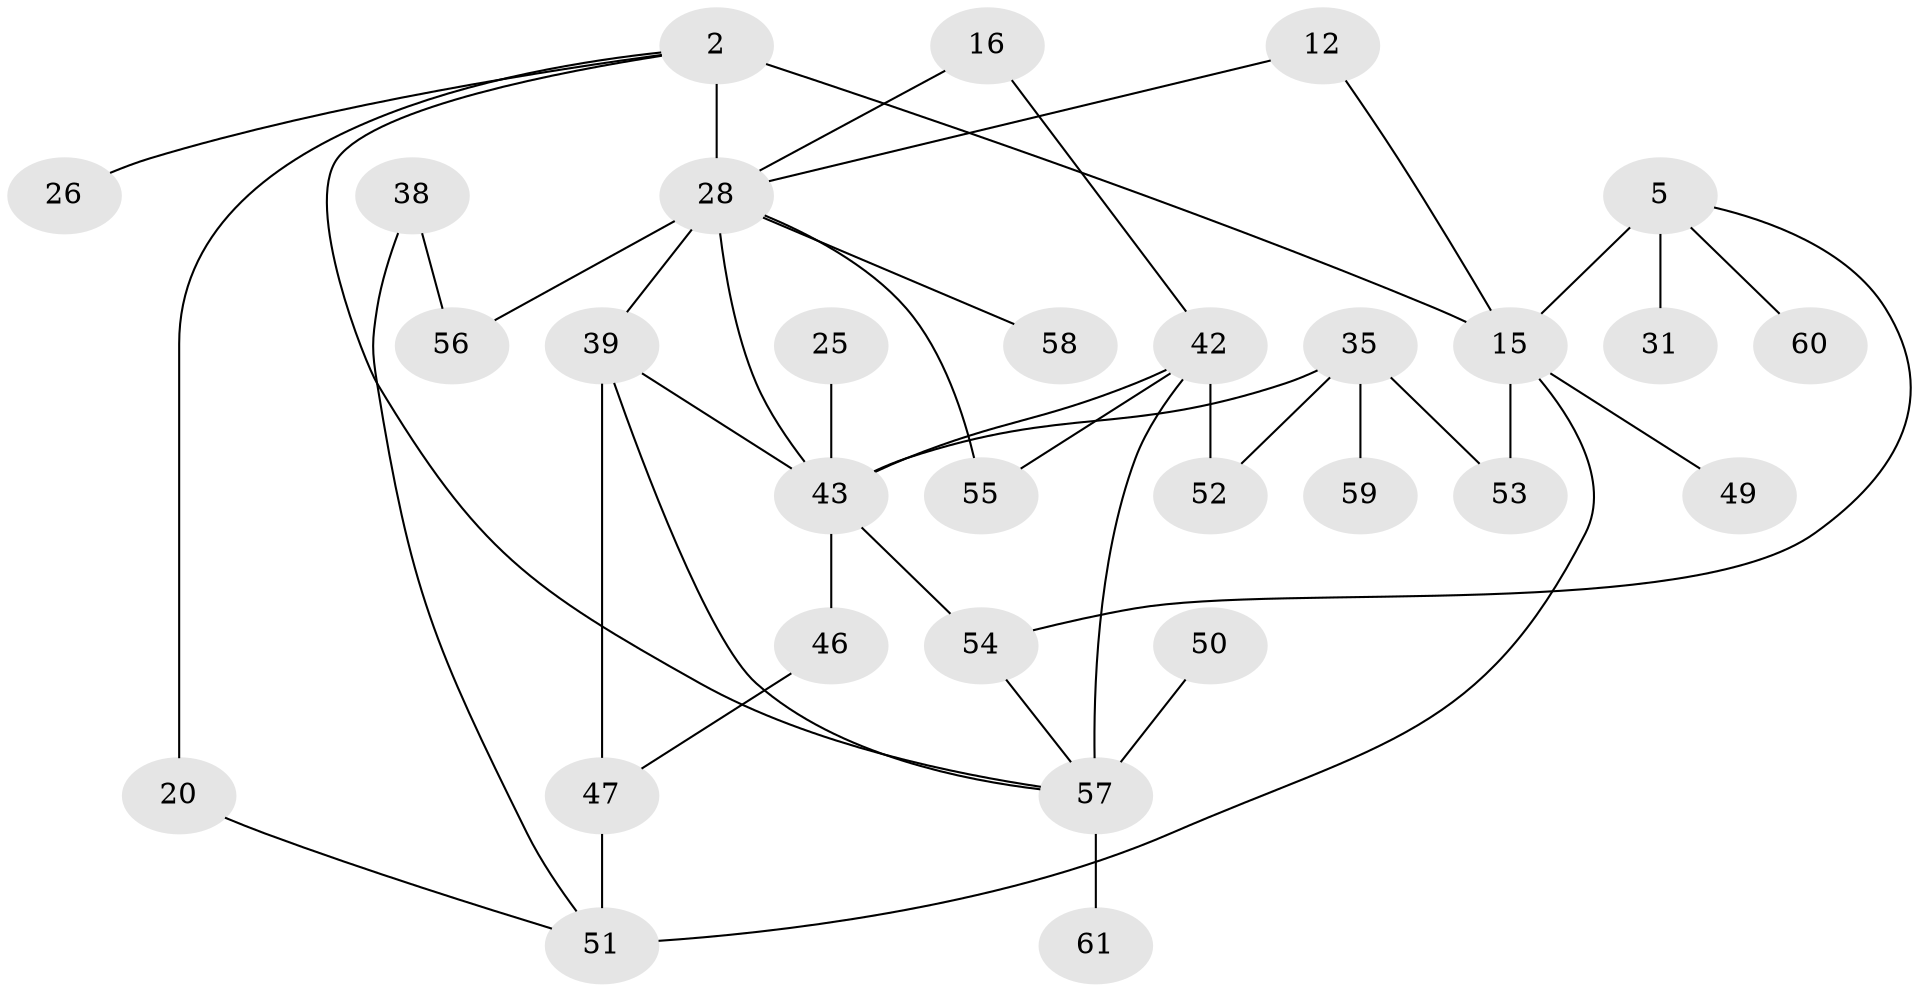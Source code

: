 // original degree distribution, {5: 0.11475409836065574, 11: 0.01639344262295082, 4: 0.16393442622950818, 2: 0.32786885245901637, 3: 0.16393442622950818, 6: 0.01639344262295082, 7: 0.01639344262295082, 1: 0.18032786885245902}
// Generated by graph-tools (version 1.1) at 2025/44/03/04/25 21:44:47]
// undirected, 30 vertices, 43 edges
graph export_dot {
graph [start="1"]
  node [color=gray90,style=filled];
  2;
  5;
  12;
  15 [super="+4"];
  16;
  20;
  25;
  26 [super="+18"];
  28 [super="+14+8"];
  31 [super="+19"];
  35 [super="+21+23"];
  38;
  39;
  42 [super="+32+34+37+11"];
  43 [super="+33"];
  46 [super="+30"];
  47 [super="+44+22"];
  49;
  50;
  51 [super="+13"];
  52;
  53 [super="+24"];
  54 [super="+40"];
  55;
  56;
  57 [super="+41+48"];
  58;
  59;
  60;
  61;
  2 -- 28 [weight=5];
  2 -- 20;
  2 -- 15 [weight=2];
  2 -- 57 [weight=2];
  2 -- 26;
  5 -- 60;
  5 -- 15 [weight=2];
  5 -- 54;
  5 -- 31;
  12 -- 15;
  12 -- 28;
  15 -- 49;
  15 -- 51;
  15 -- 53;
  16 -- 42;
  16 -- 28;
  20 -- 51;
  25 -- 43;
  28 -- 43 [weight=2];
  28 -- 58;
  28 -- 39;
  28 -- 55;
  28 -- 56;
  35 -- 52;
  35 -- 59;
  35 -- 43;
  35 -- 53;
  38 -- 56;
  38 -- 51;
  39 -- 43;
  39 -- 57;
  39 -- 47 [weight=2];
  42 -- 43 [weight=3];
  42 -- 52;
  42 -- 55;
  42 -- 57 [weight=4];
  43 -- 54;
  43 -- 46;
  46 -- 47;
  47 -- 51 [weight=3];
  50 -- 57;
  54 -- 57;
  57 -- 61;
}

